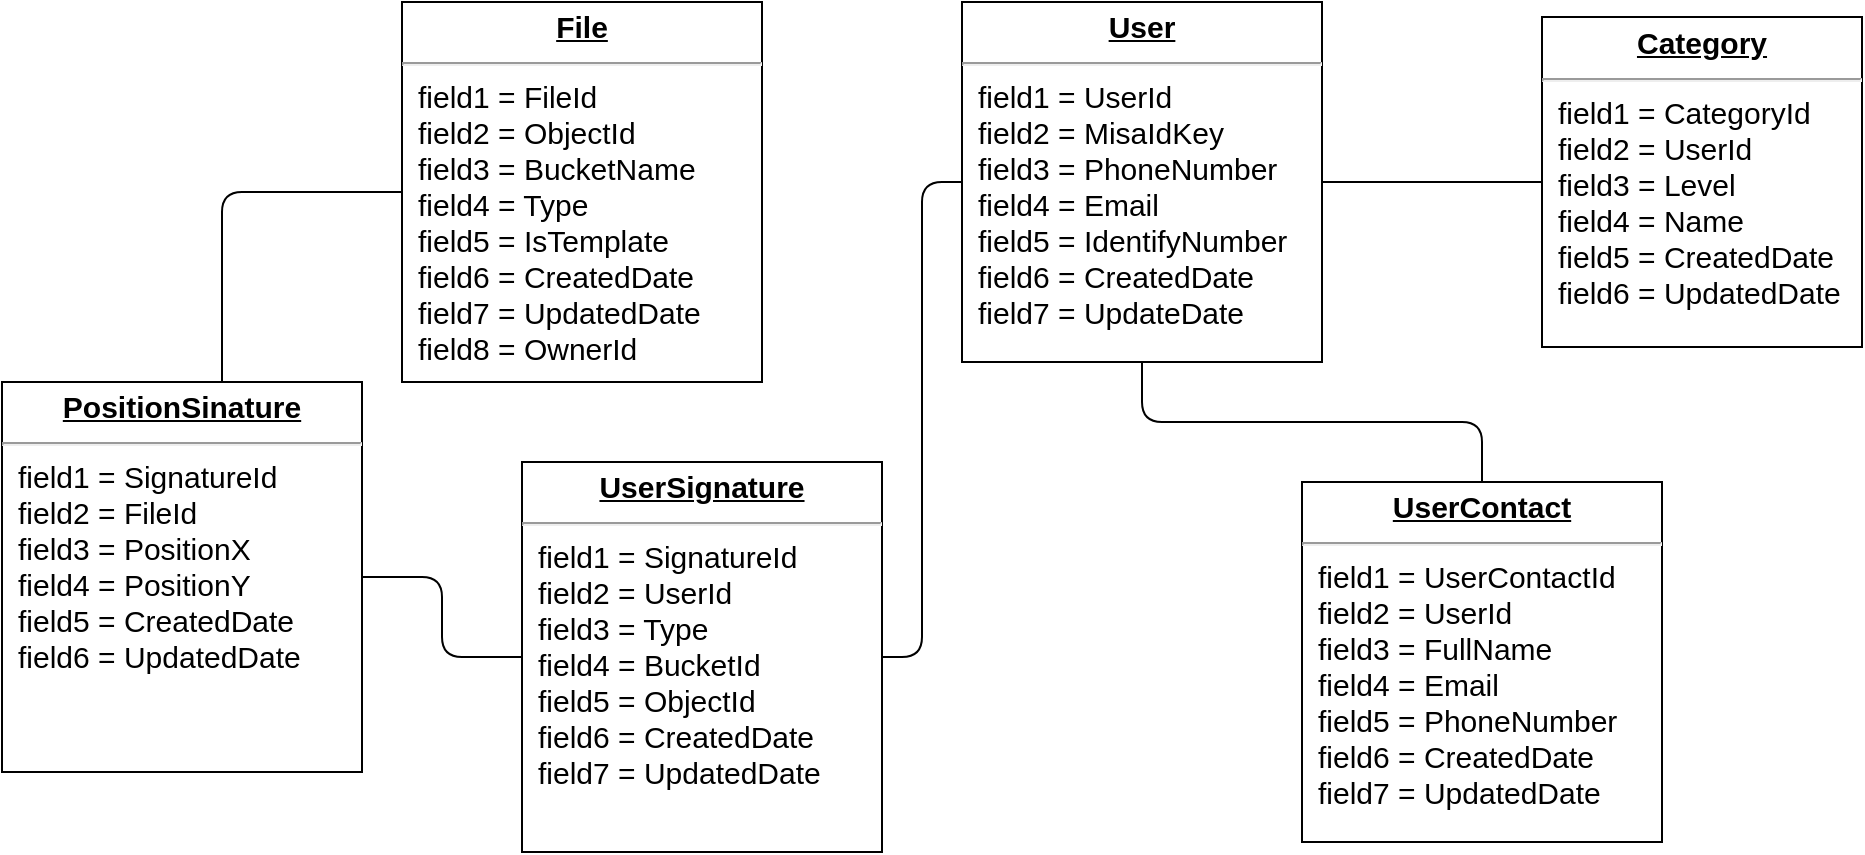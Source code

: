 <mxfile version="14.6.5" type="github">
  <diagram name="Page-1" id="a7904f86-f2b4-8e86-fa97-74104820619b">
    <mxGraphModel dx="1422" dy="762" grid="1" gridSize="10" guides="1" tooltips="1" connect="1" arrows="1" fold="1" page="1" pageScale="1" pageWidth="1100" pageHeight="850" background="#ffffff" math="0" shadow="0">
      <root>
        <mxCell id="0" />
        <mxCell id="1" parent="0" />
        <mxCell id="24794b860abc3c2d-19" value="&lt;p style=&quot;margin: 4px 0px 0px ; text-align: center ; text-decoration: underline ; font-size: 15px&quot;&gt;&lt;b style=&quot;font-size: 15px&quot;&gt;File&lt;/b&gt;&lt;/p&gt;&lt;hr style=&quot;font-size: 15px&quot;&gt;&lt;p style=&quot;margin: 0px 0px 0px 8px ; font-size: 15px&quot;&gt;field1 = FileId&lt;br style=&quot;font-size: 15px&quot;&gt;field2 = ObjectId&lt;br style=&quot;font-size: 15px&quot;&gt;field3 = BucketName&lt;/p&gt;&lt;p style=&quot;margin: 0px 0px 0px 8px ; font-size: 15px&quot;&gt;field4 = Type&lt;br style=&quot;font-size: 15px&quot;&gt;&lt;/p&gt;&lt;p style=&quot;margin: 0px 0px 0px 8px ; font-size: 15px&quot;&gt;field5 = IsTemplate&lt;br style=&quot;font-size: 15px&quot;&gt;&lt;/p&gt;&lt;p style=&quot;margin: 0px 0px 0px 8px ; font-size: 15px&quot;&gt;field6 = CreatedDate&lt;br style=&quot;font-size: 15px&quot;&gt;&lt;/p&gt;&lt;p style=&quot;margin: 0px 0px 0px 8px ; font-size: 15px&quot;&gt;field7 = UpdatedDate&lt;br&gt;field8 = OwnerId&lt;/p&gt;" style="verticalAlign=top;align=left;overflow=fill;fontSize=15;fontFamily=Helvetica;html=1;rounded=0;shadow=0;comic=0;labelBackgroundColor=none;strokeWidth=1" parent="1" vertex="1">
          <mxGeometry x="210" y="40" width="180" height="190" as="geometry" />
        </mxCell>
        <mxCell id="4iH1GzRxDfgeXJONlSuH-14" style="edgeStyle=orthogonalEdgeStyle;rounded=1;orthogonalLoop=1;jettySize=auto;html=1;entryX=1;entryY=0.5;entryDx=0;entryDy=0;fontSize=15;endArrow=none;endFill=0;strokeColor=#000000;" edge="1" parent="1" source="24794b860abc3c2d-20" target="4iH1GzRxDfgeXJONlSuH-5">
          <mxGeometry relative="1" as="geometry" />
        </mxCell>
        <mxCell id="24794b860abc3c2d-20" value="&lt;p style=&quot;margin: 4px 0px 0px; text-align: center; text-decoration: underline; font-size: 15px;&quot;&gt;&lt;b style=&quot;font-size: 15px;&quot;&gt;UserSignature&lt;/b&gt;&lt;/p&gt;&lt;hr style=&quot;font-size: 15px;&quot;&gt;&lt;p style=&quot;margin: 0px 0px 0px 8px; font-size: 15px;&quot;&gt;field1 = SignatureId&lt;br style=&quot;font-size: 15px;&quot;&gt;field2 = UserId&lt;br style=&quot;font-size: 15px;&quot;&gt;field3 = Type&lt;/p&gt;&lt;p style=&quot;margin: 0px 0px 0px 8px; font-size: 15px;&quot;&gt;field4 = BucketId&lt;/p&gt;&lt;p style=&quot;margin: 0px 0px 0px 8px; font-size: 15px;&quot;&gt;field5 = ObjectId&lt;br style=&quot;font-size: 15px;&quot;&gt;&lt;/p&gt;&lt;p style=&quot;margin: 0px 0px 0px 8px; font-size: 15px;&quot;&gt;field6 = CreatedDate&lt;/p&gt;&lt;p style=&quot;margin: 0px 0px 0px 8px; font-size: 15px;&quot;&gt;field7 = UpdatedDate&lt;/p&gt;&lt;p style=&quot;margin: 0px 0px 0px 8px; font-size: 15px;&quot;&gt;&lt;br style=&quot;font-size: 15px;&quot;&gt;&lt;/p&gt;" style="verticalAlign=top;align=left;overflow=fill;fontSize=15;fontFamily=Helvetica;html=1;rounded=0;shadow=0;comic=0;labelBackgroundColor=none;strokeWidth=1" parent="1" vertex="1">
          <mxGeometry x="270" y="270" width="180" height="195" as="geometry" />
        </mxCell>
        <mxCell id="4iH1GzRxDfgeXJONlSuH-12" style="edgeStyle=orthogonalEdgeStyle;rounded=1;orthogonalLoop=1;jettySize=auto;html=1;entryX=0;entryY=0.5;entryDx=0;entryDy=0;fontSize=15;endArrow=none;endFill=0;strokeColor=#000000;" edge="1" parent="1" source="24794b860abc3c2d-23" target="24794b860abc3c2d-26">
          <mxGeometry relative="1" as="geometry" />
        </mxCell>
        <mxCell id="4iH1GzRxDfgeXJONlSuH-13" style="edgeStyle=orthogonalEdgeStyle;rounded=1;orthogonalLoop=1;jettySize=auto;html=1;entryX=1;entryY=0.5;entryDx=0;entryDy=0;fontSize=15;endArrow=none;endFill=0;strokeColor=#000000;" edge="1" parent="1" source="24794b860abc3c2d-23" target="24794b860abc3c2d-20">
          <mxGeometry relative="1" as="geometry" />
        </mxCell>
        <mxCell id="4iH1GzRxDfgeXJONlSuH-15" style="edgeStyle=orthogonalEdgeStyle;rounded=1;orthogonalLoop=1;jettySize=auto;html=1;entryX=0.5;entryY=0;entryDx=0;entryDy=0;fontSize=15;endArrow=none;endFill=0;strokeColor=#000000;" edge="1" parent="1" source="24794b860abc3c2d-23" target="24794b860abc3c2d-24">
          <mxGeometry relative="1" as="geometry" />
        </mxCell>
        <mxCell id="24794b860abc3c2d-23" value="&lt;p style=&quot;margin: 4px 0px 0px ; text-align: center ; text-decoration: underline ; font-size: 15px&quot;&gt;&lt;b style=&quot;font-size: 15px&quot;&gt;User&lt;/b&gt;&lt;/p&gt;&lt;hr style=&quot;font-size: 15px&quot;&gt;&lt;p style=&quot;margin: 0px 0px 0px 8px ; font-size: 15px&quot;&gt;field1 = UserId&lt;br style=&quot;font-size: 15px&quot;&gt;field2 = MisaIdKey&lt;br style=&quot;font-size: 15px&quot;&gt;field3 = PhoneNumber&lt;/p&gt;&lt;p style=&quot;margin: 0px 0px 0px 8px ; font-size: 15px&quot;&gt;field4 = Email&lt;br style=&quot;font-size: 15px&quot;&gt;&lt;/p&gt;&lt;p style=&quot;margin: 0px 0px 0px 8px ; font-size: 15px&quot;&gt;field5 = IdentifyNumber&lt;br style=&quot;font-size: 15px&quot;&gt;&lt;/p&gt;&lt;p style=&quot;margin: 0px 0px 0px 8px ; font-size: 15px&quot;&gt;field6 = CreatedDate&lt;br style=&quot;font-size: 15px&quot;&gt;&lt;/p&gt;&lt;p style=&quot;margin: 0px 0px 0px 8px ; font-size: 15px&quot;&gt;field7 = UpdateDate&lt;br style=&quot;font-size: 15px&quot;&gt;&lt;/p&gt;&lt;p style=&quot;margin: 0px 0px 0px 8px ; font-size: 15px&quot;&gt;&lt;br&gt;&lt;/p&gt;" style="verticalAlign=top;align=left;overflow=fill;fontSize=15;fontFamily=Helvetica;html=1;rounded=0;shadow=0;comic=0;labelBackgroundColor=none;strokeWidth=1" parent="1" vertex="1">
          <mxGeometry x="490" y="40" width="180" height="180" as="geometry" />
        </mxCell>
        <mxCell id="24794b860abc3c2d-24" value="&lt;p style=&quot;margin: 4px 0px 0px; text-align: center; text-decoration: underline; font-size: 15px;&quot;&gt;&lt;b style=&quot;font-size: 15px;&quot;&gt;UserContact&lt;/b&gt;&lt;/p&gt;&lt;hr style=&quot;font-size: 15px;&quot;&gt;&lt;p style=&quot;margin: 0px 0px 0px 8px; font-size: 15px;&quot;&gt;field1 = UserContactId&lt;br style=&quot;font-size: 15px;&quot;&gt;field2 = UserId&lt;br style=&quot;font-size: 15px;&quot;&gt;field3 = FullName&lt;/p&gt;&lt;p style=&quot;margin: 0px 0px 0px 8px; font-size: 15px;&quot;&gt;field4 = Email&lt;br style=&quot;font-size: 15px;&quot;&gt;&lt;/p&gt;&lt;p style=&quot;margin: 0px 0px 0px 8px; font-size: 15px;&quot;&gt;field5 = PhoneNumber&lt;br style=&quot;font-size: 15px;&quot;&gt;&lt;/p&gt;&lt;p style=&quot;margin: 0px 0px 0px 8px; font-size: 15px;&quot;&gt;field6 = CreatedDate&lt;br style=&quot;font-size: 15px;&quot;&gt;&lt;/p&gt;&lt;p style=&quot;margin: 0px 0px 0px 8px; font-size: 15px;&quot;&gt;field7 = UpdatedDate&lt;/p&gt;" style="verticalAlign=top;align=left;overflow=fill;fontSize=15;fontFamily=Helvetica;html=1;rounded=0;shadow=0;comic=0;labelBackgroundColor=none;strokeWidth=1" parent="1" vertex="1">
          <mxGeometry x="660" y="280" width="180" height="180" as="geometry" />
        </mxCell>
        <mxCell id="24794b860abc3c2d-26" value="&lt;p style=&quot;margin: 4px 0px 0px; text-align: center; text-decoration: underline; font-size: 15px;&quot;&gt;&lt;b style=&quot;font-size: 15px;&quot;&gt;Category&lt;/b&gt;&lt;/p&gt;&lt;hr style=&quot;font-size: 15px;&quot;&gt;&lt;p style=&quot;margin: 0px 0px 0px 8px; font-size: 15px;&quot;&gt;field1 = CategoryId&lt;br style=&quot;font-size: 15px;&quot;&gt;field2 = UserId&lt;br style=&quot;font-size: 15px;&quot;&gt;field3 = Level&lt;/p&gt;&lt;p style=&quot;margin: 0px 0px 0px 8px; font-size: 15px;&quot;&gt;field4 = Name&lt;br style=&quot;font-size: 15px;&quot;&gt;&lt;/p&gt;&lt;p style=&quot;margin: 0px 0px 0px 8px; font-size: 15px;&quot;&gt;field5 = CreatedDate&lt;/p&gt;&lt;p style=&quot;margin: 0px 0px 0px 8px; font-size: 15px;&quot;&gt;field6 = UpdatedDate&lt;/p&gt;&lt;p style=&quot;margin: 0px 0px 0px 8px; font-size: 15px;&quot;&gt;&lt;br style=&quot;font-size: 15px;&quot;&gt;&lt;/p&gt;" style="verticalAlign=top;align=left;overflow=fill;fontSize=15;fontFamily=Helvetica;html=1;rounded=0;shadow=0;comic=0;labelBackgroundColor=none;strokeWidth=1" parent="1" vertex="1">
          <mxGeometry x="780" y="47.5" width="160" height="165" as="geometry" />
        </mxCell>
        <mxCell id="4iH1GzRxDfgeXJONlSuH-11" style="edgeStyle=orthogonalEdgeStyle;orthogonalLoop=1;jettySize=auto;html=1;entryX=0;entryY=0.5;entryDx=0;entryDy=0;fontSize=15;rounded=1;endArrow=none;endFill=0;" edge="1" parent="1" source="4iH1GzRxDfgeXJONlSuH-5" target="24794b860abc3c2d-19">
          <mxGeometry relative="1" as="geometry">
            <Array as="points">
              <mxPoint x="120" y="135" />
            </Array>
          </mxGeometry>
        </mxCell>
        <mxCell id="4iH1GzRxDfgeXJONlSuH-5" value="&lt;p style=&quot;margin: 4px 0px 0px ; text-align: center ; text-decoration: underline ; font-size: 15px&quot;&gt;&lt;b style=&quot;font-size: 15px&quot;&gt;PositionSinature&lt;/b&gt;&lt;/p&gt;&lt;hr style=&quot;font-size: 15px&quot;&gt;&lt;p style=&quot;margin: 0px 0px 0px 8px ; font-size: 15px&quot;&gt;field1 = SignatureId&lt;br style=&quot;font-size: 15px&quot;&gt;field2 = FileId&lt;br style=&quot;font-size: 15px&quot;&gt;field3 = PositionX&lt;/p&gt;&lt;p style=&quot;margin: 0px 0px 0px 8px ; font-size: 15px&quot;&gt;field4 = PositionY&lt;/p&gt;&lt;p style=&quot;margin: 0px 0px 0px 8px ; font-size: 15px&quot;&gt;field5 = CreatedDate&lt;br style=&quot;font-size: 15px&quot;&gt;&lt;/p&gt;&lt;p style=&quot;margin: 0px 0px 0px 8px ; font-size: 15px&quot;&gt;field6 = UpdatedDate&lt;/p&gt;&lt;p style=&quot;margin: 0px 0px 0px 8px ; font-size: 15px&quot;&gt;&lt;br style=&quot;font-size: 15px&quot;&gt;&lt;/p&gt;" style="verticalAlign=top;align=left;overflow=fill;fontSize=15;fontFamily=Helvetica;html=1;rounded=0;shadow=0;comic=0;labelBackgroundColor=none;strokeWidth=1" vertex="1" parent="1">
          <mxGeometry x="10" y="230" width="180" height="195" as="geometry" />
        </mxCell>
      </root>
    </mxGraphModel>
  </diagram>
</mxfile>
